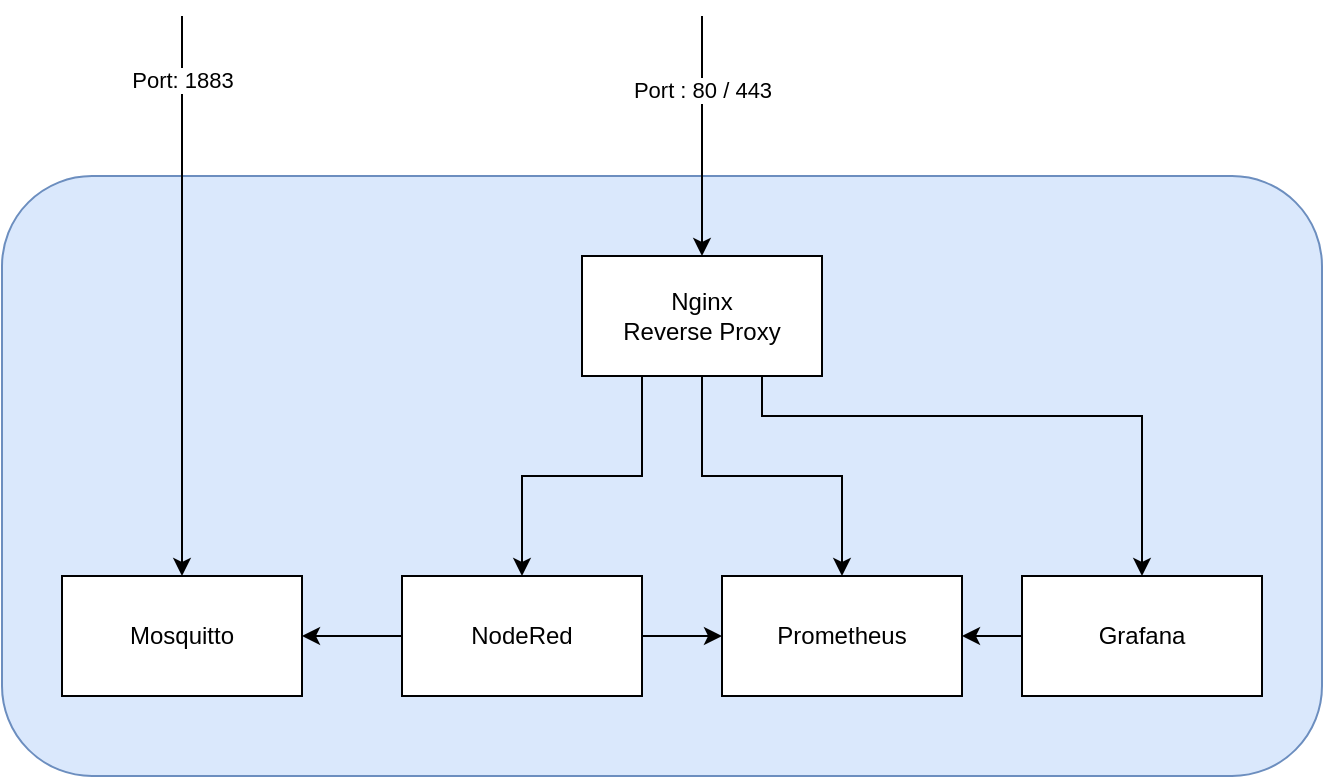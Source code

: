 <mxfile version="18.0.1" type="device"><diagram id="XmbDItcqcx5p4dLylU9n" name="Page-1"><mxGraphModel dx="1185" dy="688" grid="1" gridSize="10" guides="1" tooltips="1" connect="1" arrows="1" fold="1" page="1" pageScale="1" pageWidth="1169" pageHeight="827" math="0" shadow="0"><root><mxCell id="0"/><mxCell id="1" parent="0"/><mxCell id="p_BaFIrtipwLJEkb47eg-16" value="" style="rounded=1;whiteSpace=wrap;html=1;fillColor=#dae8fc;strokeColor=#6c8ebf;" vertex="1" parent="1"><mxGeometry x="180" y="170" width="660" height="300" as="geometry"/></mxCell><mxCell id="p_BaFIrtipwLJEkb47eg-12" style="edgeStyle=orthogonalEdgeStyle;rounded=0;orthogonalLoop=1;jettySize=auto;html=1;exitX=1;exitY=0.5;exitDx=0;exitDy=0;" edge="1" parent="1" source="p_BaFIrtipwLJEkb47eg-1" target="p_BaFIrtipwLJEkb47eg-9"><mxGeometry relative="1" as="geometry"/></mxCell><mxCell id="p_BaFIrtipwLJEkb47eg-13" style="edgeStyle=orthogonalEdgeStyle;rounded=0;orthogonalLoop=1;jettySize=auto;html=1;exitX=0;exitY=0.5;exitDx=0;exitDy=0;" edge="1" parent="1" source="p_BaFIrtipwLJEkb47eg-1" target="p_BaFIrtipwLJEkb47eg-2"><mxGeometry relative="1" as="geometry"/></mxCell><mxCell id="p_BaFIrtipwLJEkb47eg-1" value="NodeRed" style="rounded=0;whiteSpace=wrap;html=1;" vertex="1" parent="1"><mxGeometry x="380" y="370" width="120" height="60" as="geometry"/></mxCell><mxCell id="p_BaFIrtipwLJEkb47eg-2" value="Mosquitto" style="rounded=0;whiteSpace=wrap;html=1;" vertex="1" parent="1"><mxGeometry x="210" y="370" width="120" height="60" as="geometry"/></mxCell><mxCell id="p_BaFIrtipwLJEkb47eg-11" style="edgeStyle=orthogonalEdgeStyle;rounded=0;orthogonalLoop=1;jettySize=auto;html=1;exitX=0;exitY=0.5;exitDx=0;exitDy=0;" edge="1" parent="1" source="p_BaFIrtipwLJEkb47eg-4" target="p_BaFIrtipwLJEkb47eg-9"><mxGeometry relative="1" as="geometry"/></mxCell><mxCell id="p_BaFIrtipwLJEkb47eg-4" value="Grafana" style="rounded=0;whiteSpace=wrap;html=1;" vertex="1" parent="1"><mxGeometry x="690" y="370" width="120" height="60" as="geometry"/></mxCell><mxCell id="p_BaFIrtipwLJEkb47eg-7" style="edgeStyle=orthogonalEdgeStyle;rounded=0;orthogonalLoop=1;jettySize=auto;html=1;exitX=0.25;exitY=1;exitDx=0;exitDy=0;" edge="1" parent="1" source="p_BaFIrtipwLJEkb47eg-5" target="p_BaFIrtipwLJEkb47eg-1"><mxGeometry relative="1" as="geometry"/></mxCell><mxCell id="p_BaFIrtipwLJEkb47eg-8" style="edgeStyle=orthogonalEdgeStyle;rounded=0;orthogonalLoop=1;jettySize=auto;html=1;exitX=0.5;exitY=1;exitDx=0;exitDy=0;" edge="1" parent="1" source="p_BaFIrtipwLJEkb47eg-5" target="p_BaFIrtipwLJEkb47eg-9"><mxGeometry relative="1" as="geometry"><mxPoint x="590" y="310" as="targetPoint"/></mxGeometry></mxCell><mxCell id="p_BaFIrtipwLJEkb47eg-10" style="edgeStyle=orthogonalEdgeStyle;rounded=0;orthogonalLoop=1;jettySize=auto;html=1;exitX=0.75;exitY=1;exitDx=0;exitDy=0;" edge="1" parent="1" source="p_BaFIrtipwLJEkb47eg-5" target="p_BaFIrtipwLJEkb47eg-4"><mxGeometry relative="1" as="geometry"><Array as="points"><mxPoint x="560" y="290"/><mxPoint x="750" y="290"/></Array></mxGeometry></mxCell><mxCell id="p_BaFIrtipwLJEkb47eg-5" value="Nginx&lt;br&gt;Reverse Proxy" style="rounded=0;whiteSpace=wrap;html=1;" vertex="1" parent="1"><mxGeometry x="470" y="210" width="120" height="60" as="geometry"/></mxCell><mxCell id="p_BaFIrtipwLJEkb47eg-9" value="Prometheus" style="rounded=0;whiteSpace=wrap;html=1;" vertex="1" parent="1"><mxGeometry x="540" y="370" width="120" height="60" as="geometry"/></mxCell><mxCell id="p_BaFIrtipwLJEkb47eg-17" value="" style="endArrow=classic;html=1;rounded=0;" edge="1" parent="1" target="p_BaFIrtipwLJEkb47eg-5"><mxGeometry width="50" height="50" relative="1" as="geometry"><mxPoint x="530" y="90" as="sourcePoint"/><mxPoint x="550" y="70" as="targetPoint"/></mxGeometry></mxCell><mxCell id="p_BaFIrtipwLJEkb47eg-18" value="Port : 80 / 443" style="edgeLabel;html=1;align=center;verticalAlign=middle;resizable=0;points=[];" vertex="1" connectable="0" parent="p_BaFIrtipwLJEkb47eg-17"><mxGeometry x="-0.383" relative="1" as="geometry"><mxPoint as="offset"/></mxGeometry></mxCell><mxCell id="p_BaFIrtipwLJEkb47eg-19" value="" style="endArrow=classic;html=1;rounded=0;" edge="1" parent="1" target="p_BaFIrtipwLJEkb47eg-2"><mxGeometry width="50" height="50" relative="1" as="geometry"><mxPoint x="270" y="90" as="sourcePoint"/><mxPoint x="350" y="70" as="targetPoint"/></mxGeometry></mxCell><mxCell id="p_BaFIrtipwLJEkb47eg-20" value="Port: 1883" style="edgeLabel;html=1;align=center;verticalAlign=middle;resizable=0;points=[];" vertex="1" connectable="0" parent="p_BaFIrtipwLJEkb47eg-19"><mxGeometry x="-0.771" relative="1" as="geometry"><mxPoint as="offset"/></mxGeometry></mxCell></root></mxGraphModel></diagram></mxfile>